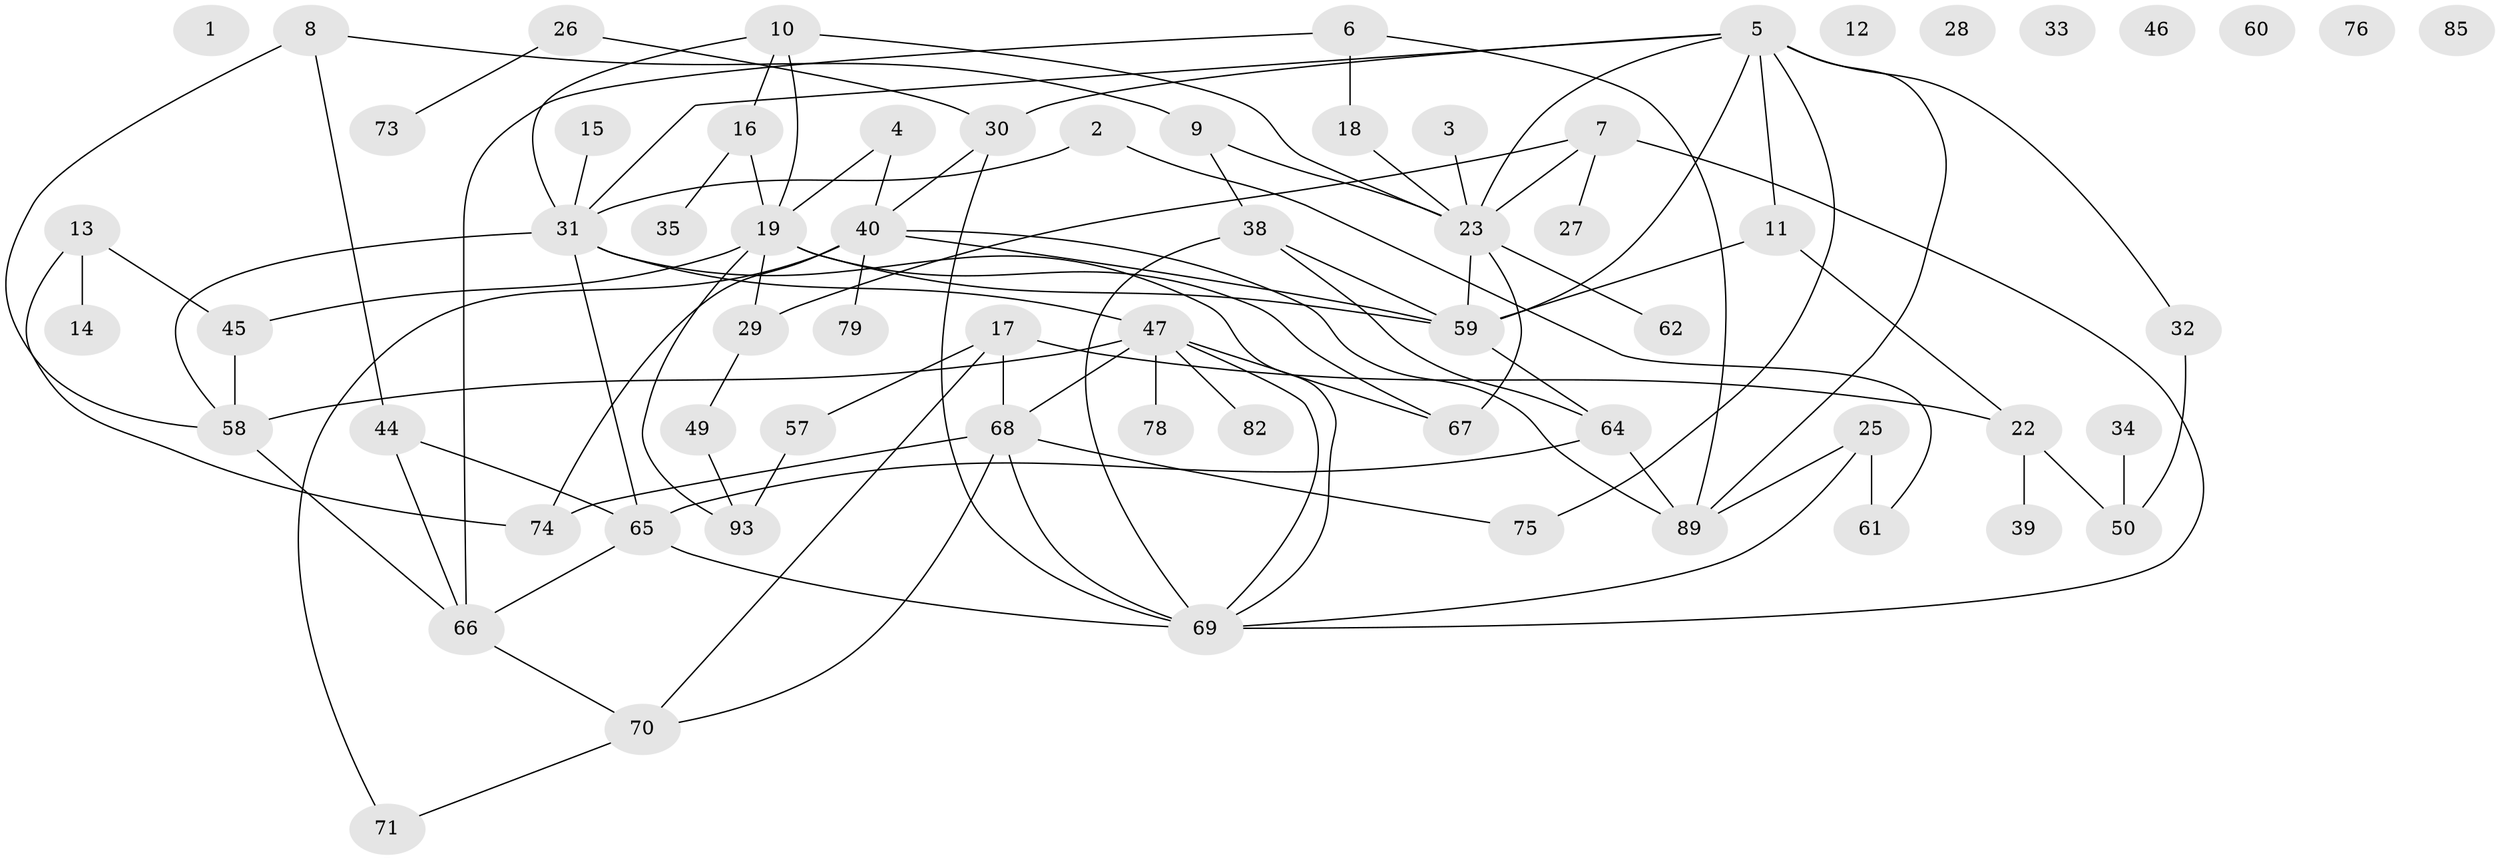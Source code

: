 // original degree distribution, {0: 0.08602150537634409, 1: 0.1827956989247312, 2: 0.1827956989247312, 6: 0.021505376344086023, 3: 0.27956989247311825, 4: 0.13978494623655913, 5: 0.053763440860215055, 7: 0.043010752688172046, 8: 0.010752688172043012}
// Generated by graph-tools (version 1.1) at 2025/41/03/06/25 10:41:22]
// undirected, 65 vertices, 97 edges
graph export_dot {
graph [start="1"]
  node [color=gray90,style=filled];
  1;
  2 [super="+53"];
  3;
  4;
  5 [super="+37"];
  6;
  7 [super="+51"];
  8 [super="+24"];
  9 [super="+36"];
  10 [super="+63"];
  11;
  12;
  13 [super="+21"];
  14;
  15 [super="+54"];
  16 [super="+48"];
  17;
  18 [super="+20"];
  19 [super="+81"];
  22 [super="+42"];
  23 [super="+43"];
  25 [super="+91"];
  26 [super="+87"];
  27;
  28;
  29;
  30;
  31 [super="+41"];
  32;
  33;
  34;
  35;
  38 [super="+83"];
  39;
  40 [super="+56"];
  44;
  45 [super="+88"];
  46;
  47 [super="+52"];
  49 [super="+55"];
  50 [super="+90"];
  57;
  58 [super="+77"];
  59 [super="+80"];
  60;
  61;
  62;
  64 [super="+84"];
  65 [super="+72"];
  66;
  67;
  68 [super="+92"];
  69 [super="+86"];
  70;
  71;
  73;
  74;
  75;
  76;
  78;
  79;
  82;
  85;
  89;
  93;
  2 -- 61;
  2 -- 31;
  3 -- 23;
  4 -- 19;
  4 -- 40;
  5 -- 11;
  5 -- 30;
  5 -- 31;
  5 -- 32;
  5 -- 75;
  5 -- 89;
  5 -- 59;
  5 -- 23;
  6 -- 66;
  6 -- 89;
  6 -- 18;
  7 -- 29;
  7 -- 69;
  7 -- 23;
  7 -- 27;
  8 -- 58;
  8 -- 44;
  8 -- 9;
  9 -- 38;
  9 -- 23;
  10 -- 19;
  10 -- 23;
  10 -- 16;
  10 -- 31;
  11 -- 59;
  11 -- 22;
  13 -- 14 [weight=2];
  13 -- 45;
  13 -- 74;
  15 -- 31;
  16 -- 19;
  16 -- 35;
  17 -- 57;
  17 -- 68;
  17 -- 70;
  17 -- 22;
  18 -- 23;
  19 -- 93;
  19 -- 29;
  19 -- 67;
  19 -- 59;
  19 -- 45;
  22 -- 39;
  22 -- 50;
  23 -- 62;
  23 -- 67;
  23 -- 59;
  25 -- 61 [weight=2];
  25 -- 89;
  25 -- 69;
  26 -- 30;
  26 -- 73;
  29 -- 49;
  30 -- 69;
  30 -- 40;
  31 -- 47;
  31 -- 65;
  31 -- 58;
  31 -- 69;
  32 -- 50;
  34 -- 50;
  38 -- 64;
  38 -- 59;
  38 -- 69;
  40 -- 71;
  40 -- 74;
  40 -- 79;
  40 -- 89;
  40 -- 59;
  44 -- 65;
  44 -- 66;
  45 -- 58;
  47 -- 58;
  47 -- 67;
  47 -- 68;
  47 -- 78;
  47 -- 82;
  47 -- 69;
  49 -- 93;
  57 -- 93;
  58 -- 66;
  59 -- 64;
  64 -- 65;
  64 -- 89;
  65 -- 66;
  65 -- 69;
  66 -- 70;
  68 -- 70;
  68 -- 74;
  68 -- 75;
  68 -- 69;
  70 -- 71;
}
